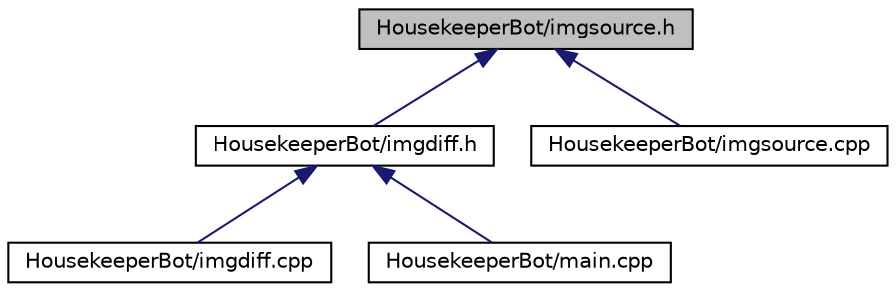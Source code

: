 digraph "HousekeeperBot/imgsource.h"
{
  edge [fontname="Helvetica",fontsize="10",labelfontname="Helvetica",labelfontsize="10"];
  node [fontname="Helvetica",fontsize="10",shape=record];
  Node5 [label="HousekeeperBot/imgsource.h",height=0.2,width=0.4,color="black", fillcolor="grey75", style="filled", fontcolor="black"];
  Node5 -> Node6 [dir="back",color="midnightblue",fontsize="10",style="solid",fontname="Helvetica"];
  Node6 [label="HousekeeperBot/imgdiff.h",height=0.2,width=0.4,color="black", fillcolor="white", style="filled",URL="$imgdiff_8h.html",tooltip="Get diff for images. "];
  Node6 -> Node7 [dir="back",color="midnightblue",fontsize="10",style="solid",fontname="Helvetica"];
  Node7 [label="HousekeeperBot/imgdiff.cpp",height=0.2,width=0.4,color="black", fillcolor="white", style="filled",URL="$imgdiff_8cpp.html",tooltip="Get diff for images. "];
  Node6 -> Node8 [dir="back",color="midnightblue",fontsize="10",style="solid",fontname="Helvetica"];
  Node8 [label="HousekeeperBot/main.cpp",height=0.2,width=0.4,color="black", fillcolor="white", style="filled",URL="$main_8cpp.html"];
  Node5 -> Node9 [dir="back",color="midnightblue",fontsize="10",style="solid",fontname="Helvetica"];
  Node9 [label="HousekeeperBot/imgsource.cpp",height=0.2,width=0.4,color="black", fillcolor="white", style="filled",URL="$imgsource_8cpp.html",tooltip="Get image from http-server. "];
}
